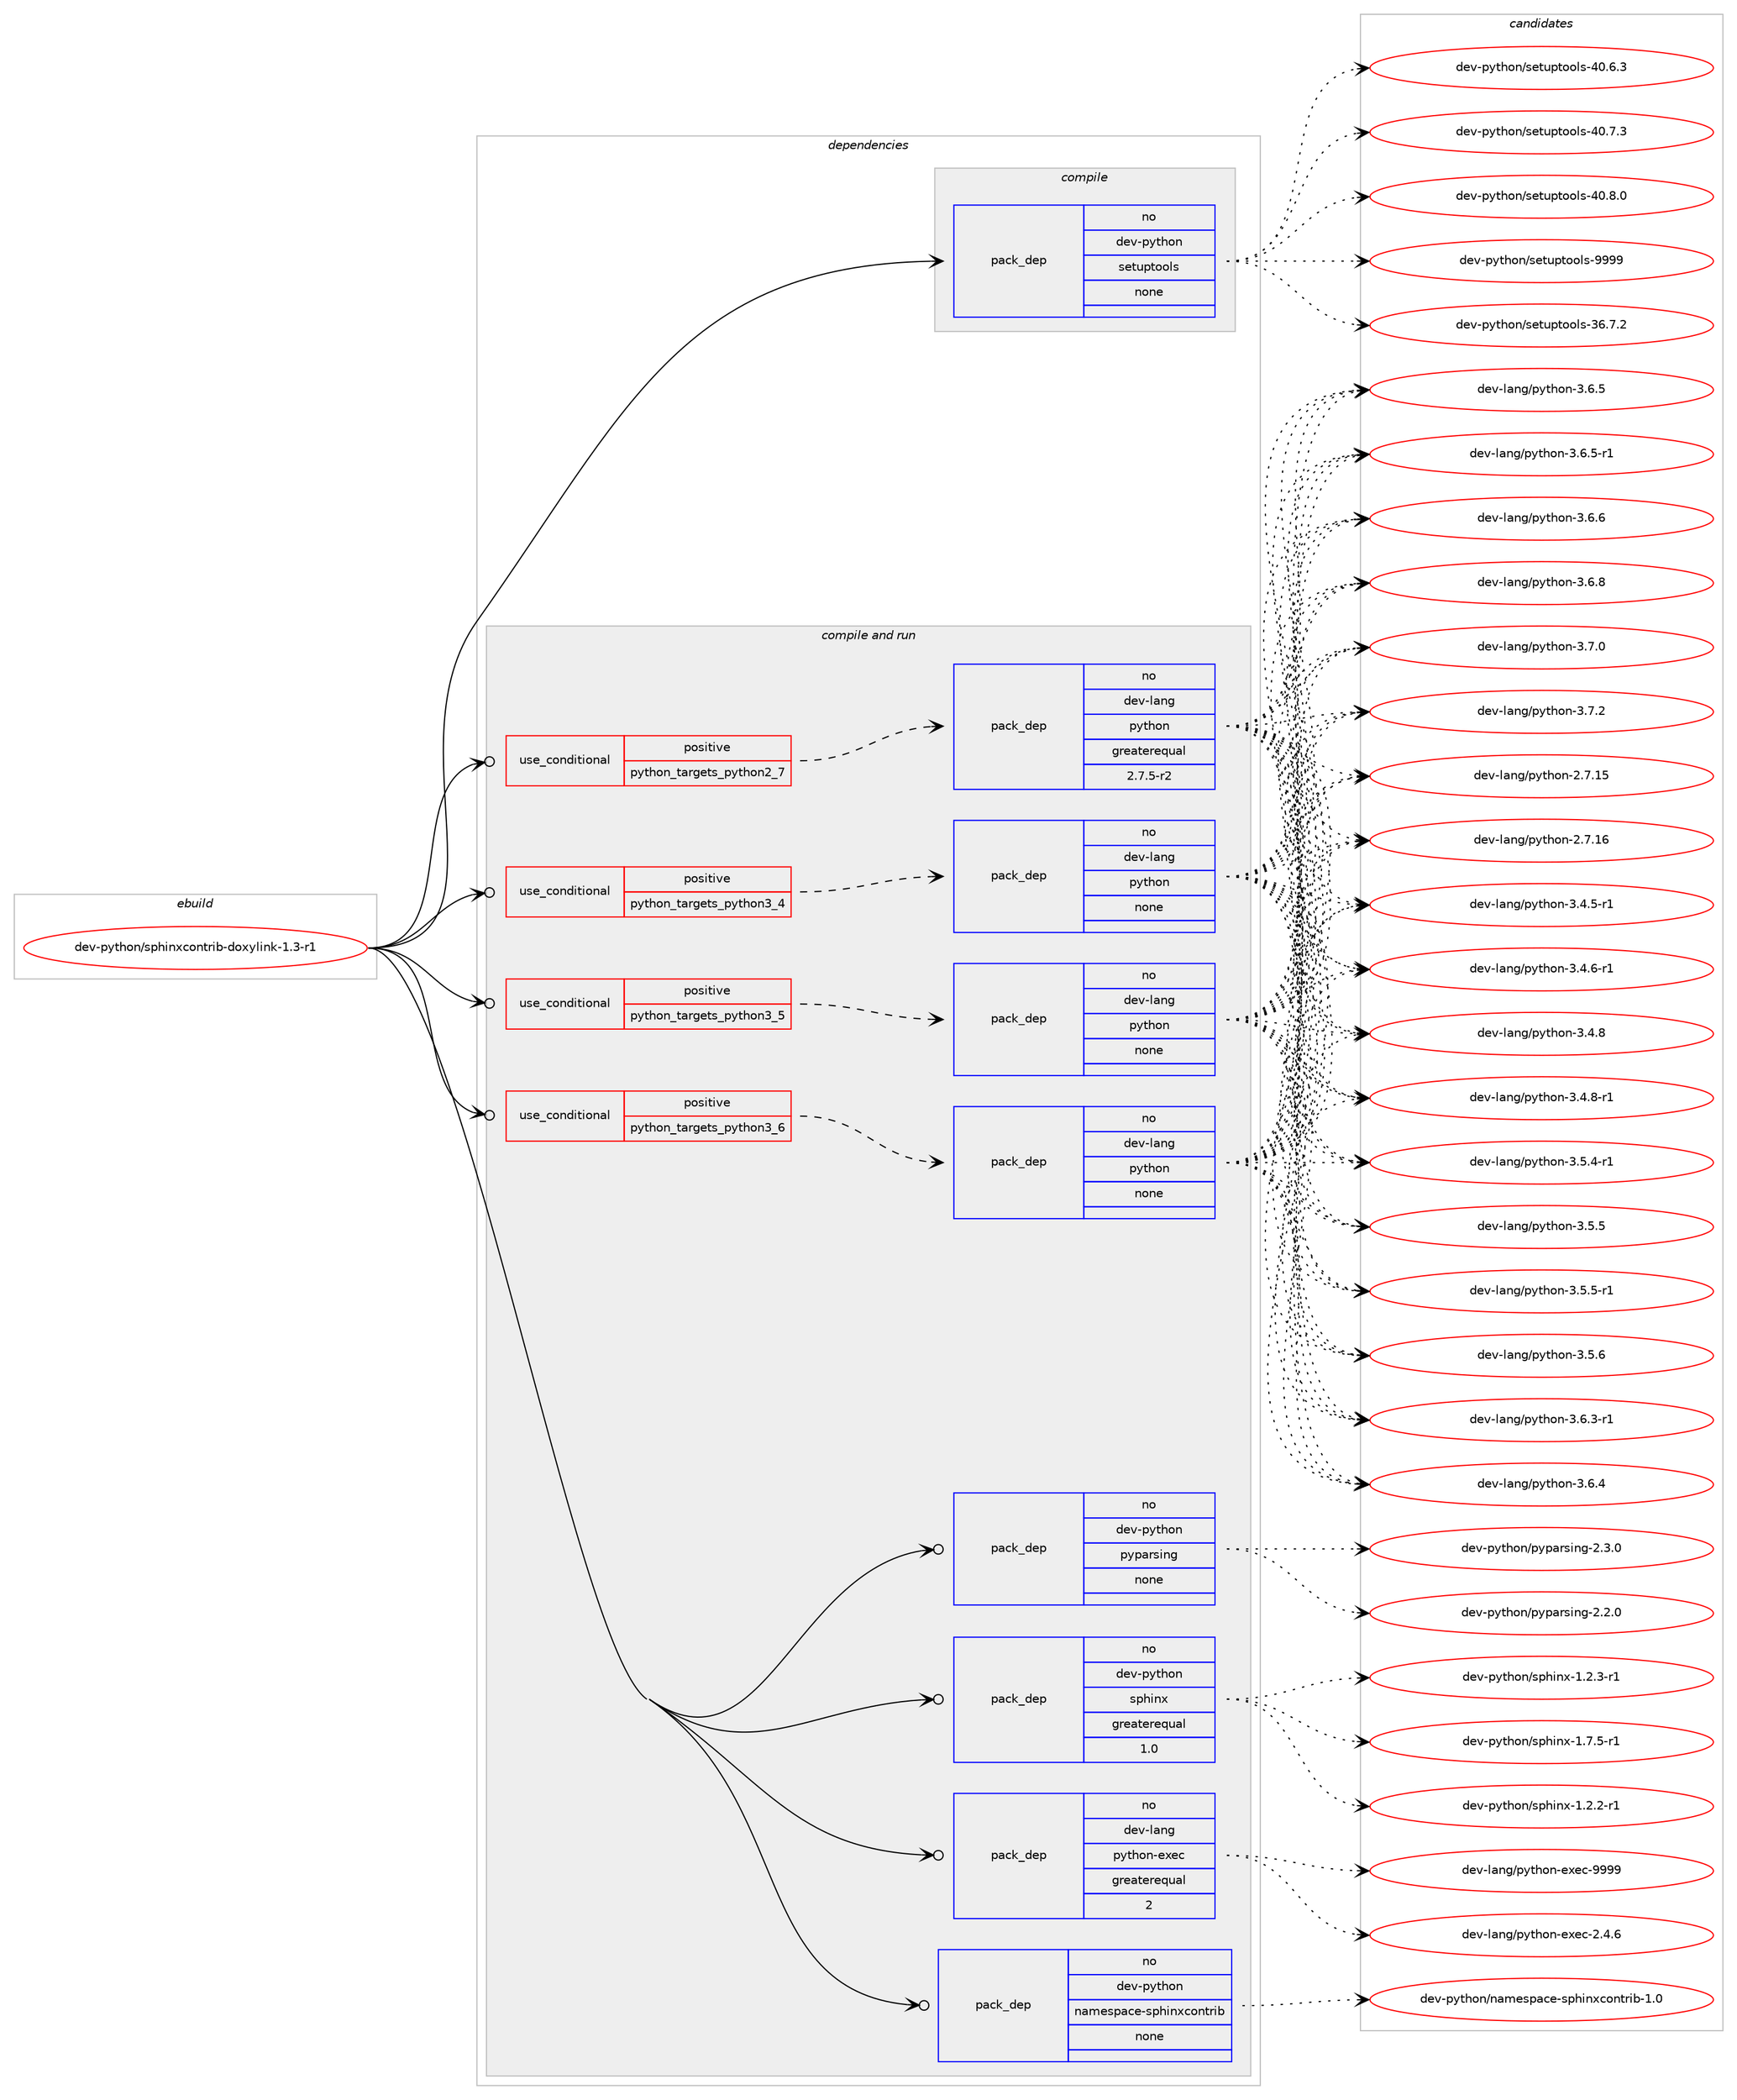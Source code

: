 digraph prolog {

# *************
# Graph options
# *************

newrank=true;
concentrate=true;
compound=true;
graph [rankdir=LR,fontname=Helvetica,fontsize=10,ranksep=1.5];#, ranksep=2.5, nodesep=0.2];
edge  [arrowhead=vee];
node  [fontname=Helvetica,fontsize=10];

# **********
# The ebuild
# **********

subgraph cluster_leftcol {
color=gray;
rank=same;
label=<<i>ebuild</i>>;
id [label="dev-python/sphinxcontrib-doxylink-1.3-r1", color=red, width=4, href="../dev-python/sphinxcontrib-doxylink-1.3-r1.svg"];
}

# ****************
# The dependencies
# ****************

subgraph cluster_midcol {
color=gray;
label=<<i>dependencies</i>>;
subgraph cluster_compile {
fillcolor="#eeeeee";
style=filled;
label=<<i>compile</i>>;
subgraph pack1033860 {
dependency1442187 [label=<<TABLE BORDER="0" CELLBORDER="1" CELLSPACING="0" CELLPADDING="4" WIDTH="220"><TR><TD ROWSPAN="6" CELLPADDING="30">pack_dep</TD></TR><TR><TD WIDTH="110">no</TD></TR><TR><TD>dev-python</TD></TR><TR><TD>setuptools</TD></TR><TR><TD>none</TD></TR><TR><TD></TD></TR></TABLE>>, shape=none, color=blue];
}
id:e -> dependency1442187:w [weight=20,style="solid",arrowhead="vee"];
}
subgraph cluster_compileandrun {
fillcolor="#eeeeee";
style=filled;
label=<<i>compile and run</i>>;
subgraph cond384965 {
dependency1442188 [label=<<TABLE BORDER="0" CELLBORDER="1" CELLSPACING="0" CELLPADDING="4"><TR><TD ROWSPAN="3" CELLPADDING="10">use_conditional</TD></TR><TR><TD>positive</TD></TR><TR><TD>python_targets_python2_7</TD></TR></TABLE>>, shape=none, color=red];
subgraph pack1033861 {
dependency1442189 [label=<<TABLE BORDER="0" CELLBORDER="1" CELLSPACING="0" CELLPADDING="4" WIDTH="220"><TR><TD ROWSPAN="6" CELLPADDING="30">pack_dep</TD></TR><TR><TD WIDTH="110">no</TD></TR><TR><TD>dev-lang</TD></TR><TR><TD>python</TD></TR><TR><TD>greaterequal</TD></TR><TR><TD>2.7.5-r2</TD></TR></TABLE>>, shape=none, color=blue];
}
dependency1442188:e -> dependency1442189:w [weight=20,style="dashed",arrowhead="vee"];
}
id:e -> dependency1442188:w [weight=20,style="solid",arrowhead="odotvee"];
subgraph cond384966 {
dependency1442190 [label=<<TABLE BORDER="0" CELLBORDER="1" CELLSPACING="0" CELLPADDING="4"><TR><TD ROWSPAN="3" CELLPADDING="10">use_conditional</TD></TR><TR><TD>positive</TD></TR><TR><TD>python_targets_python3_4</TD></TR></TABLE>>, shape=none, color=red];
subgraph pack1033862 {
dependency1442191 [label=<<TABLE BORDER="0" CELLBORDER="1" CELLSPACING="0" CELLPADDING="4" WIDTH="220"><TR><TD ROWSPAN="6" CELLPADDING="30">pack_dep</TD></TR><TR><TD WIDTH="110">no</TD></TR><TR><TD>dev-lang</TD></TR><TR><TD>python</TD></TR><TR><TD>none</TD></TR><TR><TD></TD></TR></TABLE>>, shape=none, color=blue];
}
dependency1442190:e -> dependency1442191:w [weight=20,style="dashed",arrowhead="vee"];
}
id:e -> dependency1442190:w [weight=20,style="solid",arrowhead="odotvee"];
subgraph cond384967 {
dependency1442192 [label=<<TABLE BORDER="0" CELLBORDER="1" CELLSPACING="0" CELLPADDING="4"><TR><TD ROWSPAN="3" CELLPADDING="10">use_conditional</TD></TR><TR><TD>positive</TD></TR><TR><TD>python_targets_python3_5</TD></TR></TABLE>>, shape=none, color=red];
subgraph pack1033863 {
dependency1442193 [label=<<TABLE BORDER="0" CELLBORDER="1" CELLSPACING="0" CELLPADDING="4" WIDTH="220"><TR><TD ROWSPAN="6" CELLPADDING="30">pack_dep</TD></TR><TR><TD WIDTH="110">no</TD></TR><TR><TD>dev-lang</TD></TR><TR><TD>python</TD></TR><TR><TD>none</TD></TR><TR><TD></TD></TR></TABLE>>, shape=none, color=blue];
}
dependency1442192:e -> dependency1442193:w [weight=20,style="dashed",arrowhead="vee"];
}
id:e -> dependency1442192:w [weight=20,style="solid",arrowhead="odotvee"];
subgraph cond384968 {
dependency1442194 [label=<<TABLE BORDER="0" CELLBORDER="1" CELLSPACING="0" CELLPADDING="4"><TR><TD ROWSPAN="3" CELLPADDING="10">use_conditional</TD></TR><TR><TD>positive</TD></TR><TR><TD>python_targets_python3_6</TD></TR></TABLE>>, shape=none, color=red];
subgraph pack1033864 {
dependency1442195 [label=<<TABLE BORDER="0" CELLBORDER="1" CELLSPACING="0" CELLPADDING="4" WIDTH="220"><TR><TD ROWSPAN="6" CELLPADDING="30">pack_dep</TD></TR><TR><TD WIDTH="110">no</TD></TR><TR><TD>dev-lang</TD></TR><TR><TD>python</TD></TR><TR><TD>none</TD></TR><TR><TD></TD></TR></TABLE>>, shape=none, color=blue];
}
dependency1442194:e -> dependency1442195:w [weight=20,style="dashed",arrowhead="vee"];
}
id:e -> dependency1442194:w [weight=20,style="solid",arrowhead="odotvee"];
subgraph pack1033865 {
dependency1442196 [label=<<TABLE BORDER="0" CELLBORDER="1" CELLSPACING="0" CELLPADDING="4" WIDTH="220"><TR><TD ROWSPAN="6" CELLPADDING="30">pack_dep</TD></TR><TR><TD WIDTH="110">no</TD></TR><TR><TD>dev-lang</TD></TR><TR><TD>python-exec</TD></TR><TR><TD>greaterequal</TD></TR><TR><TD>2</TD></TR></TABLE>>, shape=none, color=blue];
}
id:e -> dependency1442196:w [weight=20,style="solid",arrowhead="odotvee"];
subgraph pack1033866 {
dependency1442197 [label=<<TABLE BORDER="0" CELLBORDER="1" CELLSPACING="0" CELLPADDING="4" WIDTH="220"><TR><TD ROWSPAN="6" CELLPADDING="30">pack_dep</TD></TR><TR><TD WIDTH="110">no</TD></TR><TR><TD>dev-python</TD></TR><TR><TD>namespace-sphinxcontrib</TD></TR><TR><TD>none</TD></TR><TR><TD></TD></TR></TABLE>>, shape=none, color=blue];
}
id:e -> dependency1442197:w [weight=20,style="solid",arrowhead="odotvee"];
subgraph pack1033867 {
dependency1442198 [label=<<TABLE BORDER="0" CELLBORDER="1" CELLSPACING="0" CELLPADDING="4" WIDTH="220"><TR><TD ROWSPAN="6" CELLPADDING="30">pack_dep</TD></TR><TR><TD WIDTH="110">no</TD></TR><TR><TD>dev-python</TD></TR><TR><TD>pyparsing</TD></TR><TR><TD>none</TD></TR><TR><TD></TD></TR></TABLE>>, shape=none, color=blue];
}
id:e -> dependency1442198:w [weight=20,style="solid",arrowhead="odotvee"];
subgraph pack1033868 {
dependency1442199 [label=<<TABLE BORDER="0" CELLBORDER="1" CELLSPACING="0" CELLPADDING="4" WIDTH="220"><TR><TD ROWSPAN="6" CELLPADDING="30">pack_dep</TD></TR><TR><TD WIDTH="110">no</TD></TR><TR><TD>dev-python</TD></TR><TR><TD>sphinx</TD></TR><TR><TD>greaterequal</TD></TR><TR><TD>1.0</TD></TR></TABLE>>, shape=none, color=blue];
}
id:e -> dependency1442199:w [weight=20,style="solid",arrowhead="odotvee"];
}
subgraph cluster_run {
fillcolor="#eeeeee";
style=filled;
label=<<i>run</i>>;
}
}

# **************
# The candidates
# **************

subgraph cluster_choices {
rank=same;
color=gray;
label=<<i>candidates</i>>;

subgraph choice1033860 {
color=black;
nodesep=1;
choice100101118451121211161041111104711510111611711211611111110811545515446554650 [label="dev-python/setuptools-36.7.2", color=red, width=4,href="../dev-python/setuptools-36.7.2.svg"];
choice100101118451121211161041111104711510111611711211611111110811545524846544651 [label="dev-python/setuptools-40.6.3", color=red, width=4,href="../dev-python/setuptools-40.6.3.svg"];
choice100101118451121211161041111104711510111611711211611111110811545524846554651 [label="dev-python/setuptools-40.7.3", color=red, width=4,href="../dev-python/setuptools-40.7.3.svg"];
choice100101118451121211161041111104711510111611711211611111110811545524846564648 [label="dev-python/setuptools-40.8.0", color=red, width=4,href="../dev-python/setuptools-40.8.0.svg"];
choice10010111845112121116104111110471151011161171121161111111081154557575757 [label="dev-python/setuptools-9999", color=red, width=4,href="../dev-python/setuptools-9999.svg"];
dependency1442187:e -> choice100101118451121211161041111104711510111611711211611111110811545515446554650:w [style=dotted,weight="100"];
dependency1442187:e -> choice100101118451121211161041111104711510111611711211611111110811545524846544651:w [style=dotted,weight="100"];
dependency1442187:e -> choice100101118451121211161041111104711510111611711211611111110811545524846554651:w [style=dotted,weight="100"];
dependency1442187:e -> choice100101118451121211161041111104711510111611711211611111110811545524846564648:w [style=dotted,weight="100"];
dependency1442187:e -> choice10010111845112121116104111110471151011161171121161111111081154557575757:w [style=dotted,weight="100"];
}
subgraph choice1033861 {
color=black;
nodesep=1;
choice10010111845108971101034711212111610411111045504655464953 [label="dev-lang/python-2.7.15", color=red, width=4,href="../dev-lang/python-2.7.15.svg"];
choice10010111845108971101034711212111610411111045504655464954 [label="dev-lang/python-2.7.16", color=red, width=4,href="../dev-lang/python-2.7.16.svg"];
choice1001011184510897110103471121211161041111104551465246534511449 [label="dev-lang/python-3.4.5-r1", color=red, width=4,href="../dev-lang/python-3.4.5-r1.svg"];
choice1001011184510897110103471121211161041111104551465246544511449 [label="dev-lang/python-3.4.6-r1", color=red, width=4,href="../dev-lang/python-3.4.6-r1.svg"];
choice100101118451089711010347112121116104111110455146524656 [label="dev-lang/python-3.4.8", color=red, width=4,href="../dev-lang/python-3.4.8.svg"];
choice1001011184510897110103471121211161041111104551465246564511449 [label="dev-lang/python-3.4.8-r1", color=red, width=4,href="../dev-lang/python-3.4.8-r1.svg"];
choice1001011184510897110103471121211161041111104551465346524511449 [label="dev-lang/python-3.5.4-r1", color=red, width=4,href="../dev-lang/python-3.5.4-r1.svg"];
choice100101118451089711010347112121116104111110455146534653 [label="dev-lang/python-3.5.5", color=red, width=4,href="../dev-lang/python-3.5.5.svg"];
choice1001011184510897110103471121211161041111104551465346534511449 [label="dev-lang/python-3.5.5-r1", color=red, width=4,href="../dev-lang/python-3.5.5-r1.svg"];
choice100101118451089711010347112121116104111110455146534654 [label="dev-lang/python-3.5.6", color=red, width=4,href="../dev-lang/python-3.5.6.svg"];
choice1001011184510897110103471121211161041111104551465446514511449 [label="dev-lang/python-3.6.3-r1", color=red, width=4,href="../dev-lang/python-3.6.3-r1.svg"];
choice100101118451089711010347112121116104111110455146544652 [label="dev-lang/python-3.6.4", color=red, width=4,href="../dev-lang/python-3.6.4.svg"];
choice100101118451089711010347112121116104111110455146544653 [label="dev-lang/python-3.6.5", color=red, width=4,href="../dev-lang/python-3.6.5.svg"];
choice1001011184510897110103471121211161041111104551465446534511449 [label="dev-lang/python-3.6.5-r1", color=red, width=4,href="../dev-lang/python-3.6.5-r1.svg"];
choice100101118451089711010347112121116104111110455146544654 [label="dev-lang/python-3.6.6", color=red, width=4,href="../dev-lang/python-3.6.6.svg"];
choice100101118451089711010347112121116104111110455146544656 [label="dev-lang/python-3.6.8", color=red, width=4,href="../dev-lang/python-3.6.8.svg"];
choice100101118451089711010347112121116104111110455146554648 [label="dev-lang/python-3.7.0", color=red, width=4,href="../dev-lang/python-3.7.0.svg"];
choice100101118451089711010347112121116104111110455146554650 [label="dev-lang/python-3.7.2", color=red, width=4,href="../dev-lang/python-3.7.2.svg"];
dependency1442189:e -> choice10010111845108971101034711212111610411111045504655464953:w [style=dotted,weight="100"];
dependency1442189:e -> choice10010111845108971101034711212111610411111045504655464954:w [style=dotted,weight="100"];
dependency1442189:e -> choice1001011184510897110103471121211161041111104551465246534511449:w [style=dotted,weight="100"];
dependency1442189:e -> choice1001011184510897110103471121211161041111104551465246544511449:w [style=dotted,weight="100"];
dependency1442189:e -> choice100101118451089711010347112121116104111110455146524656:w [style=dotted,weight="100"];
dependency1442189:e -> choice1001011184510897110103471121211161041111104551465246564511449:w [style=dotted,weight="100"];
dependency1442189:e -> choice1001011184510897110103471121211161041111104551465346524511449:w [style=dotted,weight="100"];
dependency1442189:e -> choice100101118451089711010347112121116104111110455146534653:w [style=dotted,weight="100"];
dependency1442189:e -> choice1001011184510897110103471121211161041111104551465346534511449:w [style=dotted,weight="100"];
dependency1442189:e -> choice100101118451089711010347112121116104111110455146534654:w [style=dotted,weight="100"];
dependency1442189:e -> choice1001011184510897110103471121211161041111104551465446514511449:w [style=dotted,weight="100"];
dependency1442189:e -> choice100101118451089711010347112121116104111110455146544652:w [style=dotted,weight="100"];
dependency1442189:e -> choice100101118451089711010347112121116104111110455146544653:w [style=dotted,weight="100"];
dependency1442189:e -> choice1001011184510897110103471121211161041111104551465446534511449:w [style=dotted,weight="100"];
dependency1442189:e -> choice100101118451089711010347112121116104111110455146544654:w [style=dotted,weight="100"];
dependency1442189:e -> choice100101118451089711010347112121116104111110455146544656:w [style=dotted,weight="100"];
dependency1442189:e -> choice100101118451089711010347112121116104111110455146554648:w [style=dotted,weight="100"];
dependency1442189:e -> choice100101118451089711010347112121116104111110455146554650:w [style=dotted,weight="100"];
}
subgraph choice1033862 {
color=black;
nodesep=1;
choice10010111845108971101034711212111610411111045504655464953 [label="dev-lang/python-2.7.15", color=red, width=4,href="../dev-lang/python-2.7.15.svg"];
choice10010111845108971101034711212111610411111045504655464954 [label="dev-lang/python-2.7.16", color=red, width=4,href="../dev-lang/python-2.7.16.svg"];
choice1001011184510897110103471121211161041111104551465246534511449 [label="dev-lang/python-3.4.5-r1", color=red, width=4,href="../dev-lang/python-3.4.5-r1.svg"];
choice1001011184510897110103471121211161041111104551465246544511449 [label="dev-lang/python-3.4.6-r1", color=red, width=4,href="../dev-lang/python-3.4.6-r1.svg"];
choice100101118451089711010347112121116104111110455146524656 [label="dev-lang/python-3.4.8", color=red, width=4,href="../dev-lang/python-3.4.8.svg"];
choice1001011184510897110103471121211161041111104551465246564511449 [label="dev-lang/python-3.4.8-r1", color=red, width=4,href="../dev-lang/python-3.4.8-r1.svg"];
choice1001011184510897110103471121211161041111104551465346524511449 [label="dev-lang/python-3.5.4-r1", color=red, width=4,href="../dev-lang/python-3.5.4-r1.svg"];
choice100101118451089711010347112121116104111110455146534653 [label="dev-lang/python-3.5.5", color=red, width=4,href="../dev-lang/python-3.5.5.svg"];
choice1001011184510897110103471121211161041111104551465346534511449 [label="dev-lang/python-3.5.5-r1", color=red, width=4,href="../dev-lang/python-3.5.5-r1.svg"];
choice100101118451089711010347112121116104111110455146534654 [label="dev-lang/python-3.5.6", color=red, width=4,href="../dev-lang/python-3.5.6.svg"];
choice1001011184510897110103471121211161041111104551465446514511449 [label="dev-lang/python-3.6.3-r1", color=red, width=4,href="../dev-lang/python-3.6.3-r1.svg"];
choice100101118451089711010347112121116104111110455146544652 [label="dev-lang/python-3.6.4", color=red, width=4,href="../dev-lang/python-3.6.4.svg"];
choice100101118451089711010347112121116104111110455146544653 [label="dev-lang/python-3.6.5", color=red, width=4,href="../dev-lang/python-3.6.5.svg"];
choice1001011184510897110103471121211161041111104551465446534511449 [label="dev-lang/python-3.6.5-r1", color=red, width=4,href="../dev-lang/python-3.6.5-r1.svg"];
choice100101118451089711010347112121116104111110455146544654 [label="dev-lang/python-3.6.6", color=red, width=4,href="../dev-lang/python-3.6.6.svg"];
choice100101118451089711010347112121116104111110455146544656 [label="dev-lang/python-3.6.8", color=red, width=4,href="../dev-lang/python-3.6.8.svg"];
choice100101118451089711010347112121116104111110455146554648 [label="dev-lang/python-3.7.0", color=red, width=4,href="../dev-lang/python-3.7.0.svg"];
choice100101118451089711010347112121116104111110455146554650 [label="dev-lang/python-3.7.2", color=red, width=4,href="../dev-lang/python-3.7.2.svg"];
dependency1442191:e -> choice10010111845108971101034711212111610411111045504655464953:w [style=dotted,weight="100"];
dependency1442191:e -> choice10010111845108971101034711212111610411111045504655464954:w [style=dotted,weight="100"];
dependency1442191:e -> choice1001011184510897110103471121211161041111104551465246534511449:w [style=dotted,weight="100"];
dependency1442191:e -> choice1001011184510897110103471121211161041111104551465246544511449:w [style=dotted,weight="100"];
dependency1442191:e -> choice100101118451089711010347112121116104111110455146524656:w [style=dotted,weight="100"];
dependency1442191:e -> choice1001011184510897110103471121211161041111104551465246564511449:w [style=dotted,weight="100"];
dependency1442191:e -> choice1001011184510897110103471121211161041111104551465346524511449:w [style=dotted,weight="100"];
dependency1442191:e -> choice100101118451089711010347112121116104111110455146534653:w [style=dotted,weight="100"];
dependency1442191:e -> choice1001011184510897110103471121211161041111104551465346534511449:w [style=dotted,weight="100"];
dependency1442191:e -> choice100101118451089711010347112121116104111110455146534654:w [style=dotted,weight="100"];
dependency1442191:e -> choice1001011184510897110103471121211161041111104551465446514511449:w [style=dotted,weight="100"];
dependency1442191:e -> choice100101118451089711010347112121116104111110455146544652:w [style=dotted,weight="100"];
dependency1442191:e -> choice100101118451089711010347112121116104111110455146544653:w [style=dotted,weight="100"];
dependency1442191:e -> choice1001011184510897110103471121211161041111104551465446534511449:w [style=dotted,weight="100"];
dependency1442191:e -> choice100101118451089711010347112121116104111110455146544654:w [style=dotted,weight="100"];
dependency1442191:e -> choice100101118451089711010347112121116104111110455146544656:w [style=dotted,weight="100"];
dependency1442191:e -> choice100101118451089711010347112121116104111110455146554648:w [style=dotted,weight="100"];
dependency1442191:e -> choice100101118451089711010347112121116104111110455146554650:w [style=dotted,weight="100"];
}
subgraph choice1033863 {
color=black;
nodesep=1;
choice10010111845108971101034711212111610411111045504655464953 [label="dev-lang/python-2.7.15", color=red, width=4,href="../dev-lang/python-2.7.15.svg"];
choice10010111845108971101034711212111610411111045504655464954 [label="dev-lang/python-2.7.16", color=red, width=4,href="../dev-lang/python-2.7.16.svg"];
choice1001011184510897110103471121211161041111104551465246534511449 [label="dev-lang/python-3.4.5-r1", color=red, width=4,href="../dev-lang/python-3.4.5-r1.svg"];
choice1001011184510897110103471121211161041111104551465246544511449 [label="dev-lang/python-3.4.6-r1", color=red, width=4,href="../dev-lang/python-3.4.6-r1.svg"];
choice100101118451089711010347112121116104111110455146524656 [label="dev-lang/python-3.4.8", color=red, width=4,href="../dev-lang/python-3.4.8.svg"];
choice1001011184510897110103471121211161041111104551465246564511449 [label="dev-lang/python-3.4.8-r1", color=red, width=4,href="../dev-lang/python-3.4.8-r1.svg"];
choice1001011184510897110103471121211161041111104551465346524511449 [label="dev-lang/python-3.5.4-r1", color=red, width=4,href="../dev-lang/python-3.5.4-r1.svg"];
choice100101118451089711010347112121116104111110455146534653 [label="dev-lang/python-3.5.5", color=red, width=4,href="../dev-lang/python-3.5.5.svg"];
choice1001011184510897110103471121211161041111104551465346534511449 [label="dev-lang/python-3.5.5-r1", color=red, width=4,href="../dev-lang/python-3.5.5-r1.svg"];
choice100101118451089711010347112121116104111110455146534654 [label="dev-lang/python-3.5.6", color=red, width=4,href="../dev-lang/python-3.5.6.svg"];
choice1001011184510897110103471121211161041111104551465446514511449 [label="dev-lang/python-3.6.3-r1", color=red, width=4,href="../dev-lang/python-3.6.3-r1.svg"];
choice100101118451089711010347112121116104111110455146544652 [label="dev-lang/python-3.6.4", color=red, width=4,href="../dev-lang/python-3.6.4.svg"];
choice100101118451089711010347112121116104111110455146544653 [label="dev-lang/python-3.6.5", color=red, width=4,href="../dev-lang/python-3.6.5.svg"];
choice1001011184510897110103471121211161041111104551465446534511449 [label="dev-lang/python-3.6.5-r1", color=red, width=4,href="../dev-lang/python-3.6.5-r1.svg"];
choice100101118451089711010347112121116104111110455146544654 [label="dev-lang/python-3.6.6", color=red, width=4,href="../dev-lang/python-3.6.6.svg"];
choice100101118451089711010347112121116104111110455146544656 [label="dev-lang/python-3.6.8", color=red, width=4,href="../dev-lang/python-3.6.8.svg"];
choice100101118451089711010347112121116104111110455146554648 [label="dev-lang/python-3.7.0", color=red, width=4,href="../dev-lang/python-3.7.0.svg"];
choice100101118451089711010347112121116104111110455146554650 [label="dev-lang/python-3.7.2", color=red, width=4,href="../dev-lang/python-3.7.2.svg"];
dependency1442193:e -> choice10010111845108971101034711212111610411111045504655464953:w [style=dotted,weight="100"];
dependency1442193:e -> choice10010111845108971101034711212111610411111045504655464954:w [style=dotted,weight="100"];
dependency1442193:e -> choice1001011184510897110103471121211161041111104551465246534511449:w [style=dotted,weight="100"];
dependency1442193:e -> choice1001011184510897110103471121211161041111104551465246544511449:w [style=dotted,weight="100"];
dependency1442193:e -> choice100101118451089711010347112121116104111110455146524656:w [style=dotted,weight="100"];
dependency1442193:e -> choice1001011184510897110103471121211161041111104551465246564511449:w [style=dotted,weight="100"];
dependency1442193:e -> choice1001011184510897110103471121211161041111104551465346524511449:w [style=dotted,weight="100"];
dependency1442193:e -> choice100101118451089711010347112121116104111110455146534653:w [style=dotted,weight="100"];
dependency1442193:e -> choice1001011184510897110103471121211161041111104551465346534511449:w [style=dotted,weight="100"];
dependency1442193:e -> choice100101118451089711010347112121116104111110455146534654:w [style=dotted,weight="100"];
dependency1442193:e -> choice1001011184510897110103471121211161041111104551465446514511449:w [style=dotted,weight="100"];
dependency1442193:e -> choice100101118451089711010347112121116104111110455146544652:w [style=dotted,weight="100"];
dependency1442193:e -> choice100101118451089711010347112121116104111110455146544653:w [style=dotted,weight="100"];
dependency1442193:e -> choice1001011184510897110103471121211161041111104551465446534511449:w [style=dotted,weight="100"];
dependency1442193:e -> choice100101118451089711010347112121116104111110455146544654:w [style=dotted,weight="100"];
dependency1442193:e -> choice100101118451089711010347112121116104111110455146544656:w [style=dotted,weight="100"];
dependency1442193:e -> choice100101118451089711010347112121116104111110455146554648:w [style=dotted,weight="100"];
dependency1442193:e -> choice100101118451089711010347112121116104111110455146554650:w [style=dotted,weight="100"];
}
subgraph choice1033864 {
color=black;
nodesep=1;
choice10010111845108971101034711212111610411111045504655464953 [label="dev-lang/python-2.7.15", color=red, width=4,href="../dev-lang/python-2.7.15.svg"];
choice10010111845108971101034711212111610411111045504655464954 [label="dev-lang/python-2.7.16", color=red, width=4,href="../dev-lang/python-2.7.16.svg"];
choice1001011184510897110103471121211161041111104551465246534511449 [label="dev-lang/python-3.4.5-r1", color=red, width=4,href="../dev-lang/python-3.4.5-r1.svg"];
choice1001011184510897110103471121211161041111104551465246544511449 [label="dev-lang/python-3.4.6-r1", color=red, width=4,href="../dev-lang/python-3.4.6-r1.svg"];
choice100101118451089711010347112121116104111110455146524656 [label="dev-lang/python-3.4.8", color=red, width=4,href="../dev-lang/python-3.4.8.svg"];
choice1001011184510897110103471121211161041111104551465246564511449 [label="dev-lang/python-3.4.8-r1", color=red, width=4,href="../dev-lang/python-3.4.8-r1.svg"];
choice1001011184510897110103471121211161041111104551465346524511449 [label="dev-lang/python-3.5.4-r1", color=red, width=4,href="../dev-lang/python-3.5.4-r1.svg"];
choice100101118451089711010347112121116104111110455146534653 [label="dev-lang/python-3.5.5", color=red, width=4,href="../dev-lang/python-3.5.5.svg"];
choice1001011184510897110103471121211161041111104551465346534511449 [label="dev-lang/python-3.5.5-r1", color=red, width=4,href="../dev-lang/python-3.5.5-r1.svg"];
choice100101118451089711010347112121116104111110455146534654 [label="dev-lang/python-3.5.6", color=red, width=4,href="../dev-lang/python-3.5.6.svg"];
choice1001011184510897110103471121211161041111104551465446514511449 [label="dev-lang/python-3.6.3-r1", color=red, width=4,href="../dev-lang/python-3.6.3-r1.svg"];
choice100101118451089711010347112121116104111110455146544652 [label="dev-lang/python-3.6.4", color=red, width=4,href="../dev-lang/python-3.6.4.svg"];
choice100101118451089711010347112121116104111110455146544653 [label="dev-lang/python-3.6.5", color=red, width=4,href="../dev-lang/python-3.6.5.svg"];
choice1001011184510897110103471121211161041111104551465446534511449 [label="dev-lang/python-3.6.5-r1", color=red, width=4,href="../dev-lang/python-3.6.5-r1.svg"];
choice100101118451089711010347112121116104111110455146544654 [label="dev-lang/python-3.6.6", color=red, width=4,href="../dev-lang/python-3.6.6.svg"];
choice100101118451089711010347112121116104111110455146544656 [label="dev-lang/python-3.6.8", color=red, width=4,href="../dev-lang/python-3.6.8.svg"];
choice100101118451089711010347112121116104111110455146554648 [label="dev-lang/python-3.7.0", color=red, width=4,href="../dev-lang/python-3.7.0.svg"];
choice100101118451089711010347112121116104111110455146554650 [label="dev-lang/python-3.7.2", color=red, width=4,href="../dev-lang/python-3.7.2.svg"];
dependency1442195:e -> choice10010111845108971101034711212111610411111045504655464953:w [style=dotted,weight="100"];
dependency1442195:e -> choice10010111845108971101034711212111610411111045504655464954:w [style=dotted,weight="100"];
dependency1442195:e -> choice1001011184510897110103471121211161041111104551465246534511449:w [style=dotted,weight="100"];
dependency1442195:e -> choice1001011184510897110103471121211161041111104551465246544511449:w [style=dotted,weight="100"];
dependency1442195:e -> choice100101118451089711010347112121116104111110455146524656:w [style=dotted,weight="100"];
dependency1442195:e -> choice1001011184510897110103471121211161041111104551465246564511449:w [style=dotted,weight="100"];
dependency1442195:e -> choice1001011184510897110103471121211161041111104551465346524511449:w [style=dotted,weight="100"];
dependency1442195:e -> choice100101118451089711010347112121116104111110455146534653:w [style=dotted,weight="100"];
dependency1442195:e -> choice1001011184510897110103471121211161041111104551465346534511449:w [style=dotted,weight="100"];
dependency1442195:e -> choice100101118451089711010347112121116104111110455146534654:w [style=dotted,weight="100"];
dependency1442195:e -> choice1001011184510897110103471121211161041111104551465446514511449:w [style=dotted,weight="100"];
dependency1442195:e -> choice100101118451089711010347112121116104111110455146544652:w [style=dotted,weight="100"];
dependency1442195:e -> choice100101118451089711010347112121116104111110455146544653:w [style=dotted,weight="100"];
dependency1442195:e -> choice1001011184510897110103471121211161041111104551465446534511449:w [style=dotted,weight="100"];
dependency1442195:e -> choice100101118451089711010347112121116104111110455146544654:w [style=dotted,weight="100"];
dependency1442195:e -> choice100101118451089711010347112121116104111110455146544656:w [style=dotted,weight="100"];
dependency1442195:e -> choice100101118451089711010347112121116104111110455146554648:w [style=dotted,weight="100"];
dependency1442195:e -> choice100101118451089711010347112121116104111110455146554650:w [style=dotted,weight="100"];
}
subgraph choice1033865 {
color=black;
nodesep=1;
choice1001011184510897110103471121211161041111104510112010199455046524654 [label="dev-lang/python-exec-2.4.6", color=red, width=4,href="../dev-lang/python-exec-2.4.6.svg"];
choice10010111845108971101034711212111610411111045101120101994557575757 [label="dev-lang/python-exec-9999", color=red, width=4,href="../dev-lang/python-exec-9999.svg"];
dependency1442196:e -> choice1001011184510897110103471121211161041111104510112010199455046524654:w [style=dotted,weight="100"];
dependency1442196:e -> choice10010111845108971101034711212111610411111045101120101994557575757:w [style=dotted,weight="100"];
}
subgraph choice1033866 {
color=black;
nodesep=1;
choice100101118451121211161041111104711097109101115112979910145115112104105110120991111101161141059845494648 [label="dev-python/namespace-sphinxcontrib-1.0", color=red, width=4,href="../dev-python/namespace-sphinxcontrib-1.0.svg"];
dependency1442197:e -> choice100101118451121211161041111104711097109101115112979910145115112104105110120991111101161141059845494648:w [style=dotted,weight="100"];
}
subgraph choice1033867 {
color=black;
nodesep=1;
choice100101118451121211161041111104711212111297114115105110103455046504648 [label="dev-python/pyparsing-2.2.0", color=red, width=4,href="../dev-python/pyparsing-2.2.0.svg"];
choice100101118451121211161041111104711212111297114115105110103455046514648 [label="dev-python/pyparsing-2.3.0", color=red, width=4,href="../dev-python/pyparsing-2.3.0.svg"];
dependency1442198:e -> choice100101118451121211161041111104711212111297114115105110103455046504648:w [style=dotted,weight="100"];
dependency1442198:e -> choice100101118451121211161041111104711212111297114115105110103455046514648:w [style=dotted,weight="100"];
}
subgraph choice1033868 {
color=black;
nodesep=1;
choice10010111845112121116104111110471151121041051101204549465046504511449 [label="dev-python/sphinx-1.2.2-r1", color=red, width=4,href="../dev-python/sphinx-1.2.2-r1.svg"];
choice10010111845112121116104111110471151121041051101204549465046514511449 [label="dev-python/sphinx-1.2.3-r1", color=red, width=4,href="../dev-python/sphinx-1.2.3-r1.svg"];
choice10010111845112121116104111110471151121041051101204549465546534511449 [label="dev-python/sphinx-1.7.5-r1", color=red, width=4,href="../dev-python/sphinx-1.7.5-r1.svg"];
dependency1442199:e -> choice10010111845112121116104111110471151121041051101204549465046504511449:w [style=dotted,weight="100"];
dependency1442199:e -> choice10010111845112121116104111110471151121041051101204549465046514511449:w [style=dotted,weight="100"];
dependency1442199:e -> choice10010111845112121116104111110471151121041051101204549465546534511449:w [style=dotted,weight="100"];
}
}

}
